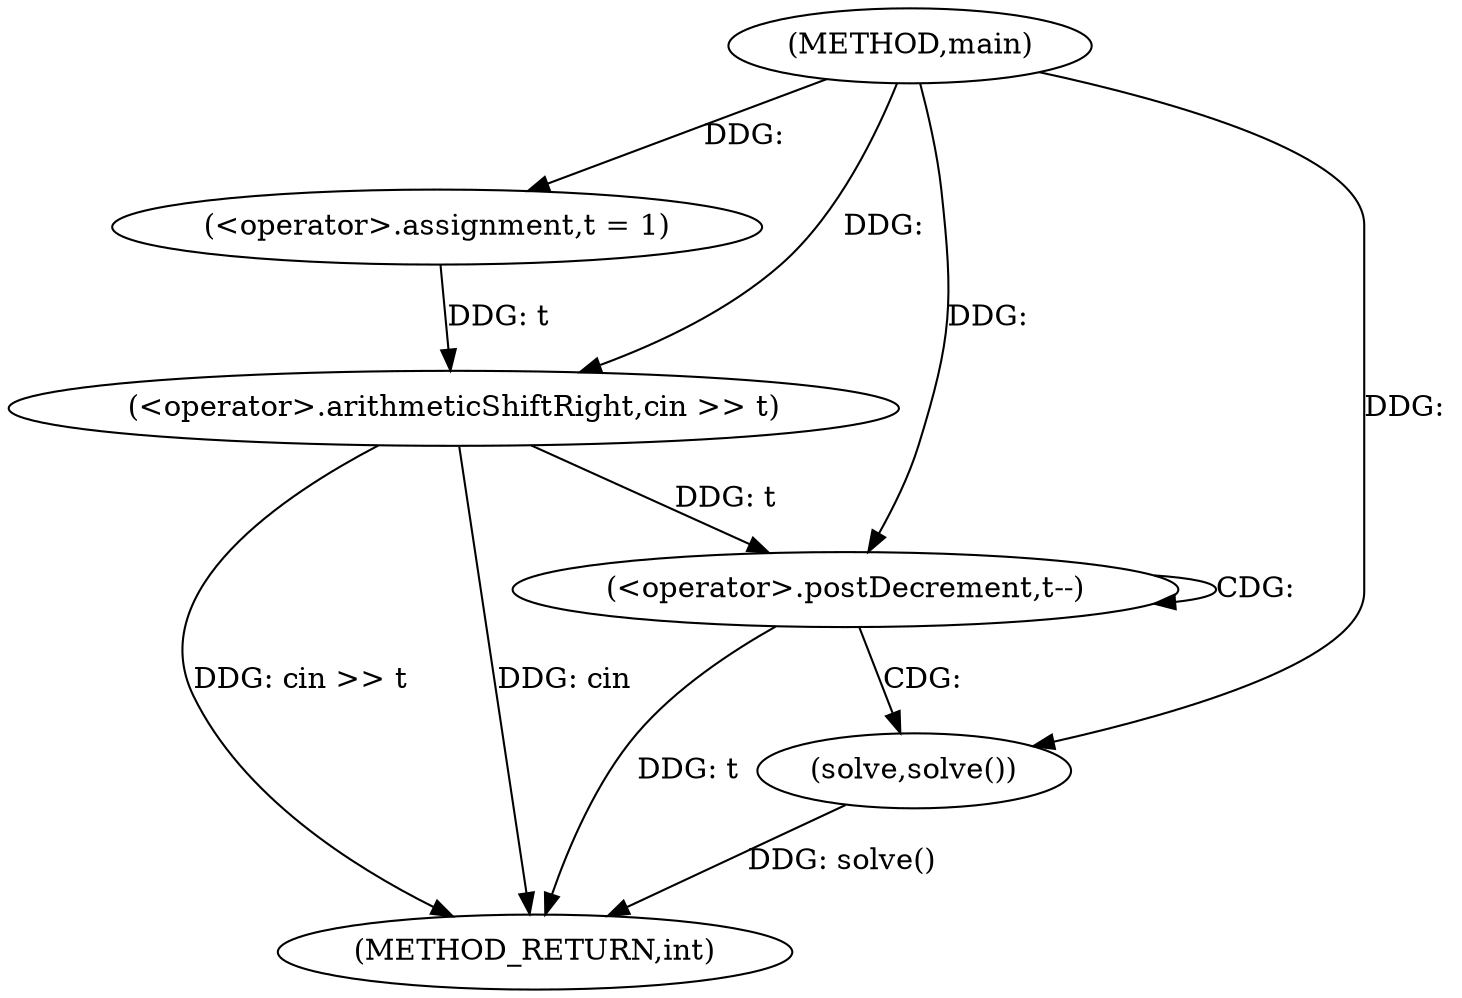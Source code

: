 digraph "main" {  
"1000212" [label = "(METHOD,main)" ]
"1000226" [label = "(METHOD_RETURN,int)" ]
"1000215" [label = "(<operator>.assignment,t = 1)" ]
"1000218" [label = "(<operator>.arithmeticShiftRight,cin >> t)" ]
"1000222" [label = "(<operator>.postDecrement,t--)" ]
"1000225" [label = "(solve,solve())" ]
  "1000218" -> "1000226"  [ label = "DDG: cin >> t"] 
  "1000222" -> "1000226"  [ label = "DDG: t"] 
  "1000225" -> "1000226"  [ label = "DDG: solve()"] 
  "1000218" -> "1000226"  [ label = "DDG: cin"] 
  "1000212" -> "1000215"  [ label = "DDG: "] 
  "1000212" -> "1000218"  [ label = "DDG: "] 
  "1000215" -> "1000218"  [ label = "DDG: t"] 
  "1000218" -> "1000222"  [ label = "DDG: t"] 
  "1000212" -> "1000222"  [ label = "DDG: "] 
  "1000212" -> "1000225"  [ label = "DDG: "] 
  "1000222" -> "1000222"  [ label = "CDG: "] 
  "1000222" -> "1000225"  [ label = "CDG: "] 
}
